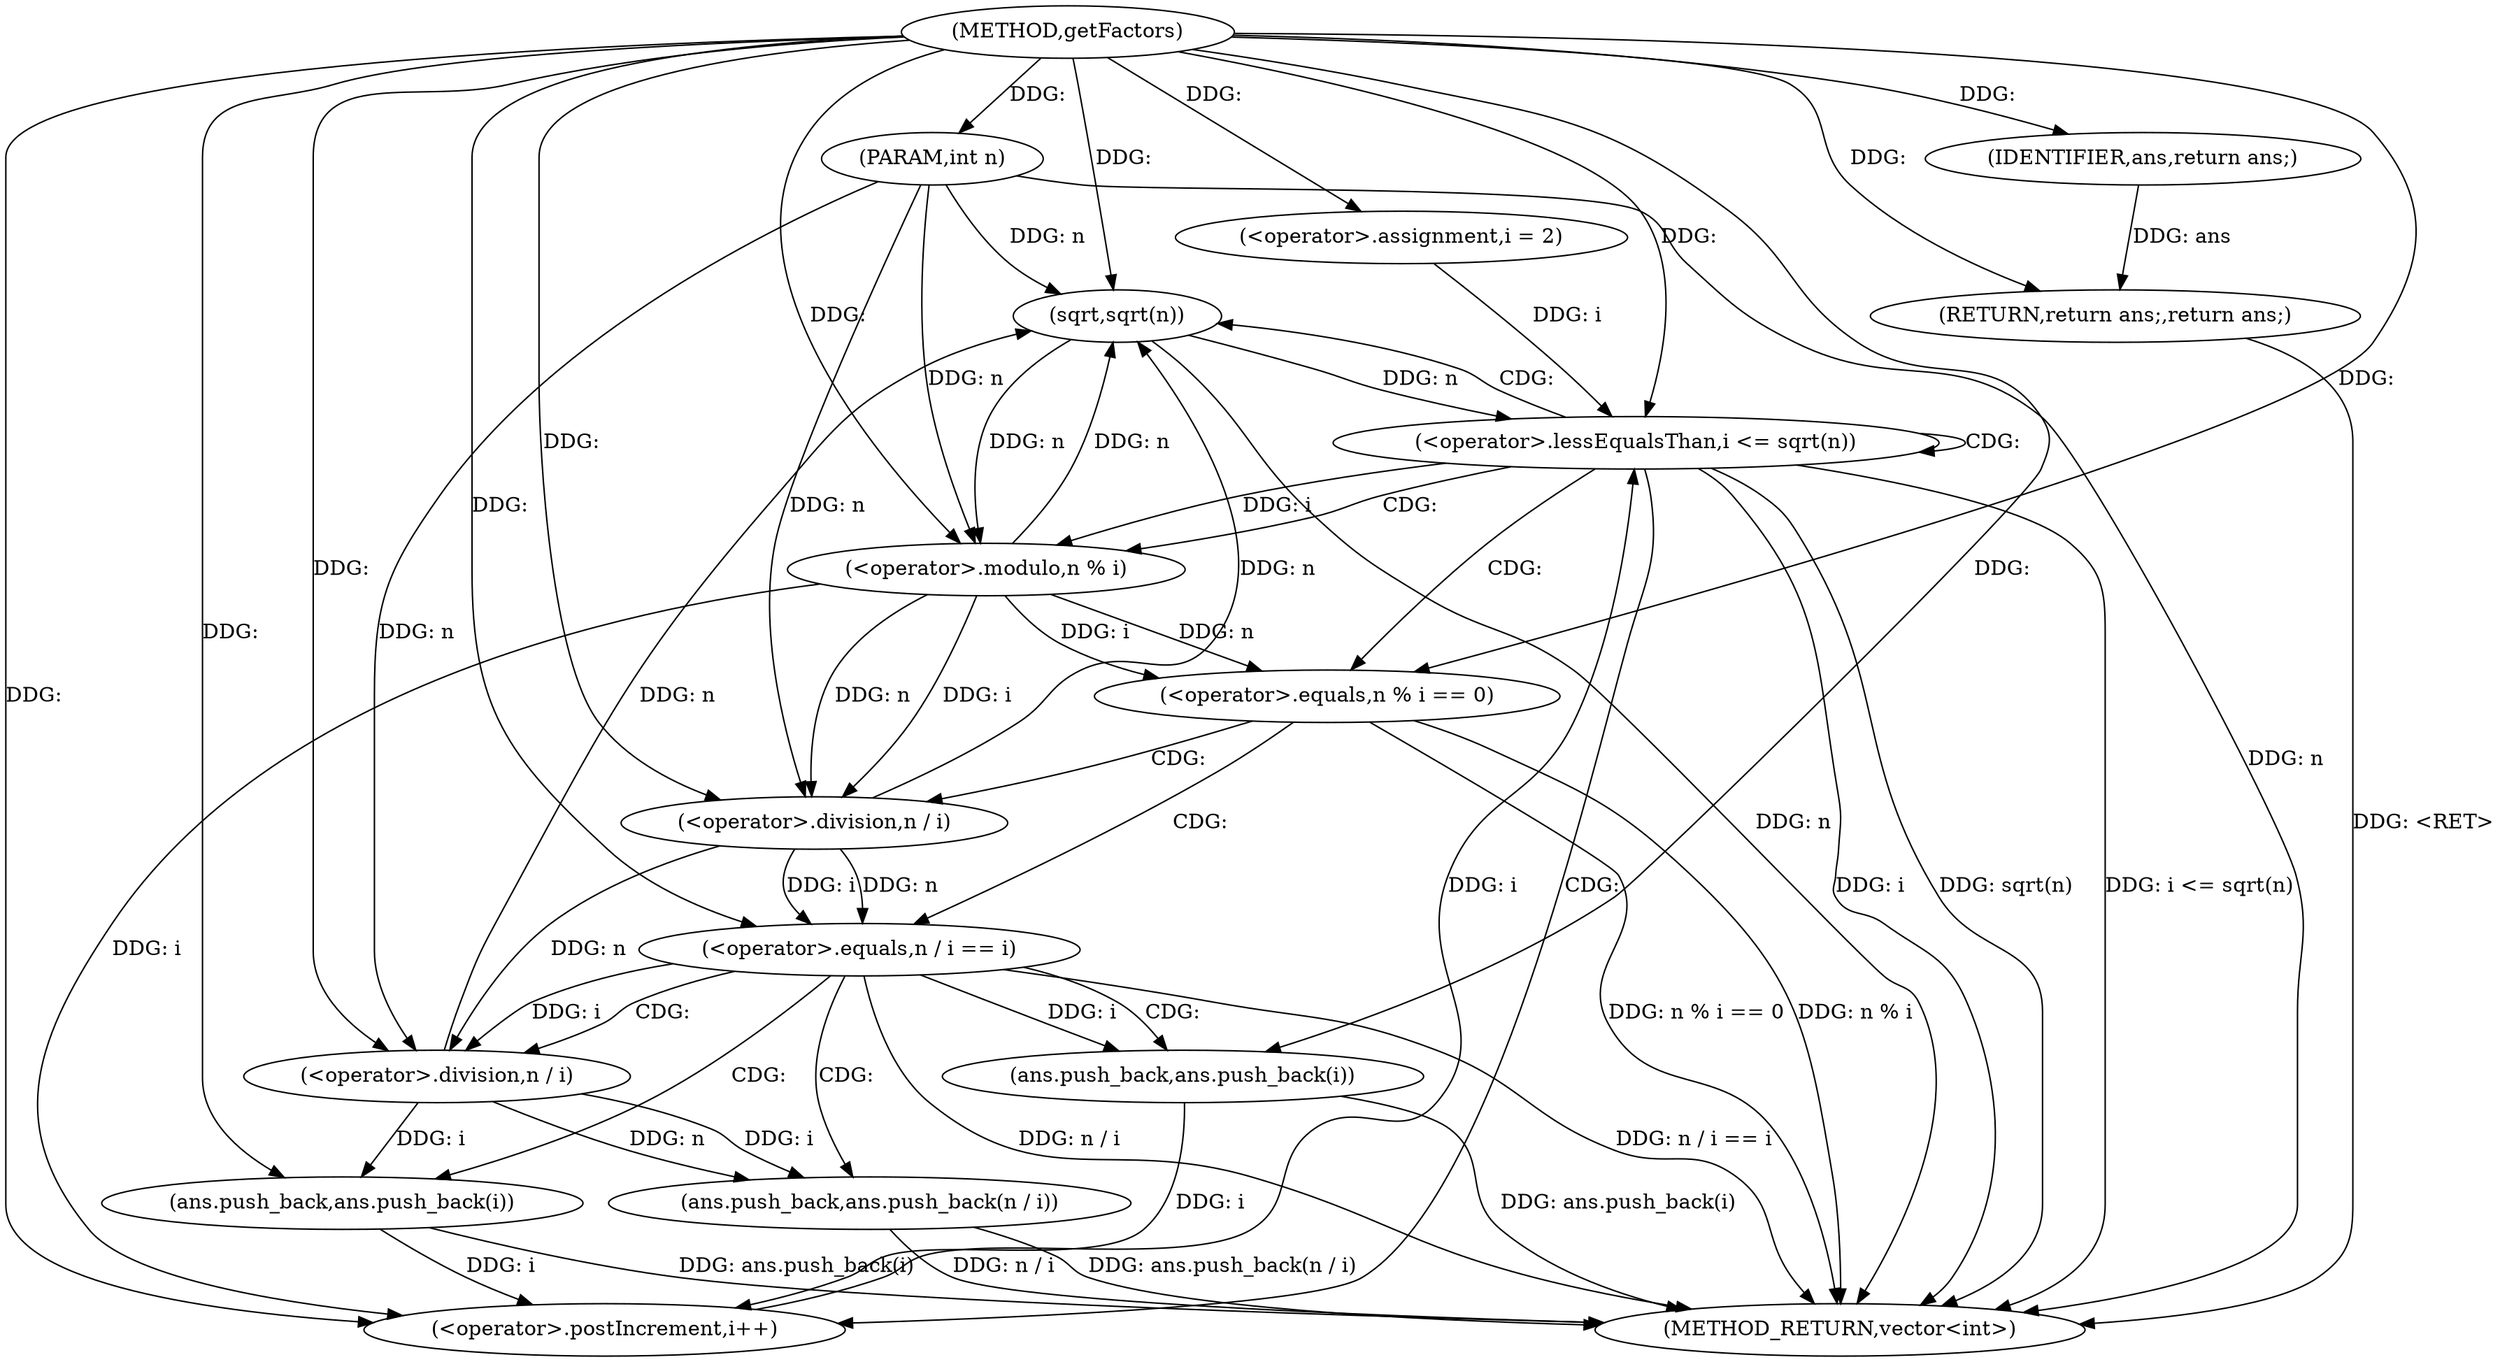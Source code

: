 digraph "getFactors" {  
"1000467" [label = "(METHOD,getFactors)" ]
"1000508" [label = "(METHOD_RETURN,vector<int>)" ]
"1000468" [label = "(PARAM,int n)" ]
"1000506" [label = "(RETURN,return ans;,return ans;)" ]
"1000473" [label = "(<operator>.assignment,i = 2)" ]
"1000476" [label = "(<operator>.lessEqualsThan,i <= sqrt(n))" ]
"1000480" [label = "(<operator>.postIncrement,i++)" ]
"1000507" [label = "(IDENTIFIER,ans,return ans;)" ]
"1000478" [label = "(sqrt,sqrt(n))" ]
"1000484" [label = "(<operator>.equals,n % i == 0)" ]
"1000485" [label = "(<operator>.modulo,n % i)" ]
"1000491" [label = "(<operator>.equals,n / i == i)" ]
"1000496" [label = "(ans.push_back,ans.push_back(i))" ]
"1000492" [label = "(<operator>.division,n / i)" ]
"1000500" [label = "(ans.push_back,ans.push_back(n / i))" ]
"1000504" [label = "(ans.push_back,ans.push_back(i))" ]
"1000501" [label = "(<operator>.division,n / i)" ]
  "1000506" -> "1000508"  [ label = "DDG: <RET>"] 
  "1000468" -> "1000508"  [ label = "DDG: n"] 
  "1000476" -> "1000508"  [ label = "DDG: i"] 
  "1000478" -> "1000508"  [ label = "DDG: n"] 
  "1000476" -> "1000508"  [ label = "DDG: sqrt(n)"] 
  "1000476" -> "1000508"  [ label = "DDG: i <= sqrt(n)"] 
  "1000484" -> "1000508"  [ label = "DDG: n % i"] 
  "1000484" -> "1000508"  [ label = "DDG: n % i == 0"] 
  "1000491" -> "1000508"  [ label = "DDG: n / i"] 
  "1000491" -> "1000508"  [ label = "DDG: n / i == i"] 
  "1000500" -> "1000508"  [ label = "DDG: n / i"] 
  "1000500" -> "1000508"  [ label = "DDG: ans.push_back(n / i)"] 
  "1000504" -> "1000508"  [ label = "DDG: ans.push_back(i)"] 
  "1000496" -> "1000508"  [ label = "DDG: ans.push_back(i)"] 
  "1000467" -> "1000468"  [ label = "DDG: "] 
  "1000507" -> "1000506"  [ label = "DDG: ans"] 
  "1000467" -> "1000506"  [ label = "DDG: "] 
  "1000467" -> "1000473"  [ label = "DDG: "] 
  "1000467" -> "1000507"  [ label = "DDG: "] 
  "1000473" -> "1000476"  [ label = "DDG: i"] 
  "1000480" -> "1000476"  [ label = "DDG: i"] 
  "1000467" -> "1000476"  [ label = "DDG: "] 
  "1000478" -> "1000476"  [ label = "DDG: n"] 
  "1000485" -> "1000480"  [ label = "DDG: i"] 
  "1000504" -> "1000480"  [ label = "DDG: i"] 
  "1000496" -> "1000480"  [ label = "DDG: i"] 
  "1000467" -> "1000480"  [ label = "DDG: "] 
  "1000485" -> "1000478"  [ label = "DDG: n"] 
  "1000492" -> "1000478"  [ label = "DDG: n"] 
  "1000501" -> "1000478"  [ label = "DDG: n"] 
  "1000468" -> "1000478"  [ label = "DDG: n"] 
  "1000467" -> "1000478"  [ label = "DDG: "] 
  "1000485" -> "1000484"  [ label = "DDG: n"] 
  "1000485" -> "1000484"  [ label = "DDG: i"] 
  "1000467" -> "1000484"  [ label = "DDG: "] 
  "1000478" -> "1000485"  [ label = "DDG: n"] 
  "1000468" -> "1000485"  [ label = "DDG: n"] 
  "1000467" -> "1000485"  [ label = "DDG: "] 
  "1000476" -> "1000485"  [ label = "DDG: i"] 
  "1000492" -> "1000491"  [ label = "DDG: i"] 
  "1000492" -> "1000491"  [ label = "DDG: n"] 
  "1000467" -> "1000491"  [ label = "DDG: "] 
  "1000491" -> "1000496"  [ label = "DDG: i"] 
  "1000467" -> "1000496"  [ label = "DDG: "] 
  "1000485" -> "1000492"  [ label = "DDG: n"] 
  "1000468" -> "1000492"  [ label = "DDG: n"] 
  "1000467" -> "1000492"  [ label = "DDG: "] 
  "1000485" -> "1000492"  [ label = "DDG: i"] 
  "1000501" -> "1000500"  [ label = "DDG: i"] 
  "1000501" -> "1000500"  [ label = "DDG: n"] 
  "1000501" -> "1000504"  [ label = "DDG: i"] 
  "1000467" -> "1000504"  [ label = "DDG: "] 
  "1000492" -> "1000501"  [ label = "DDG: n"] 
  "1000468" -> "1000501"  [ label = "DDG: n"] 
  "1000467" -> "1000501"  [ label = "DDG: "] 
  "1000491" -> "1000501"  [ label = "DDG: i"] 
  "1000476" -> "1000478"  [ label = "CDG: "] 
  "1000476" -> "1000476"  [ label = "CDG: "] 
  "1000476" -> "1000484"  [ label = "CDG: "] 
  "1000476" -> "1000485"  [ label = "CDG: "] 
  "1000476" -> "1000480"  [ label = "CDG: "] 
  "1000484" -> "1000492"  [ label = "CDG: "] 
  "1000484" -> "1000491"  [ label = "CDG: "] 
  "1000491" -> "1000504"  [ label = "CDG: "] 
  "1000491" -> "1000501"  [ label = "CDG: "] 
  "1000491" -> "1000496"  [ label = "CDG: "] 
  "1000491" -> "1000500"  [ label = "CDG: "] 
}
